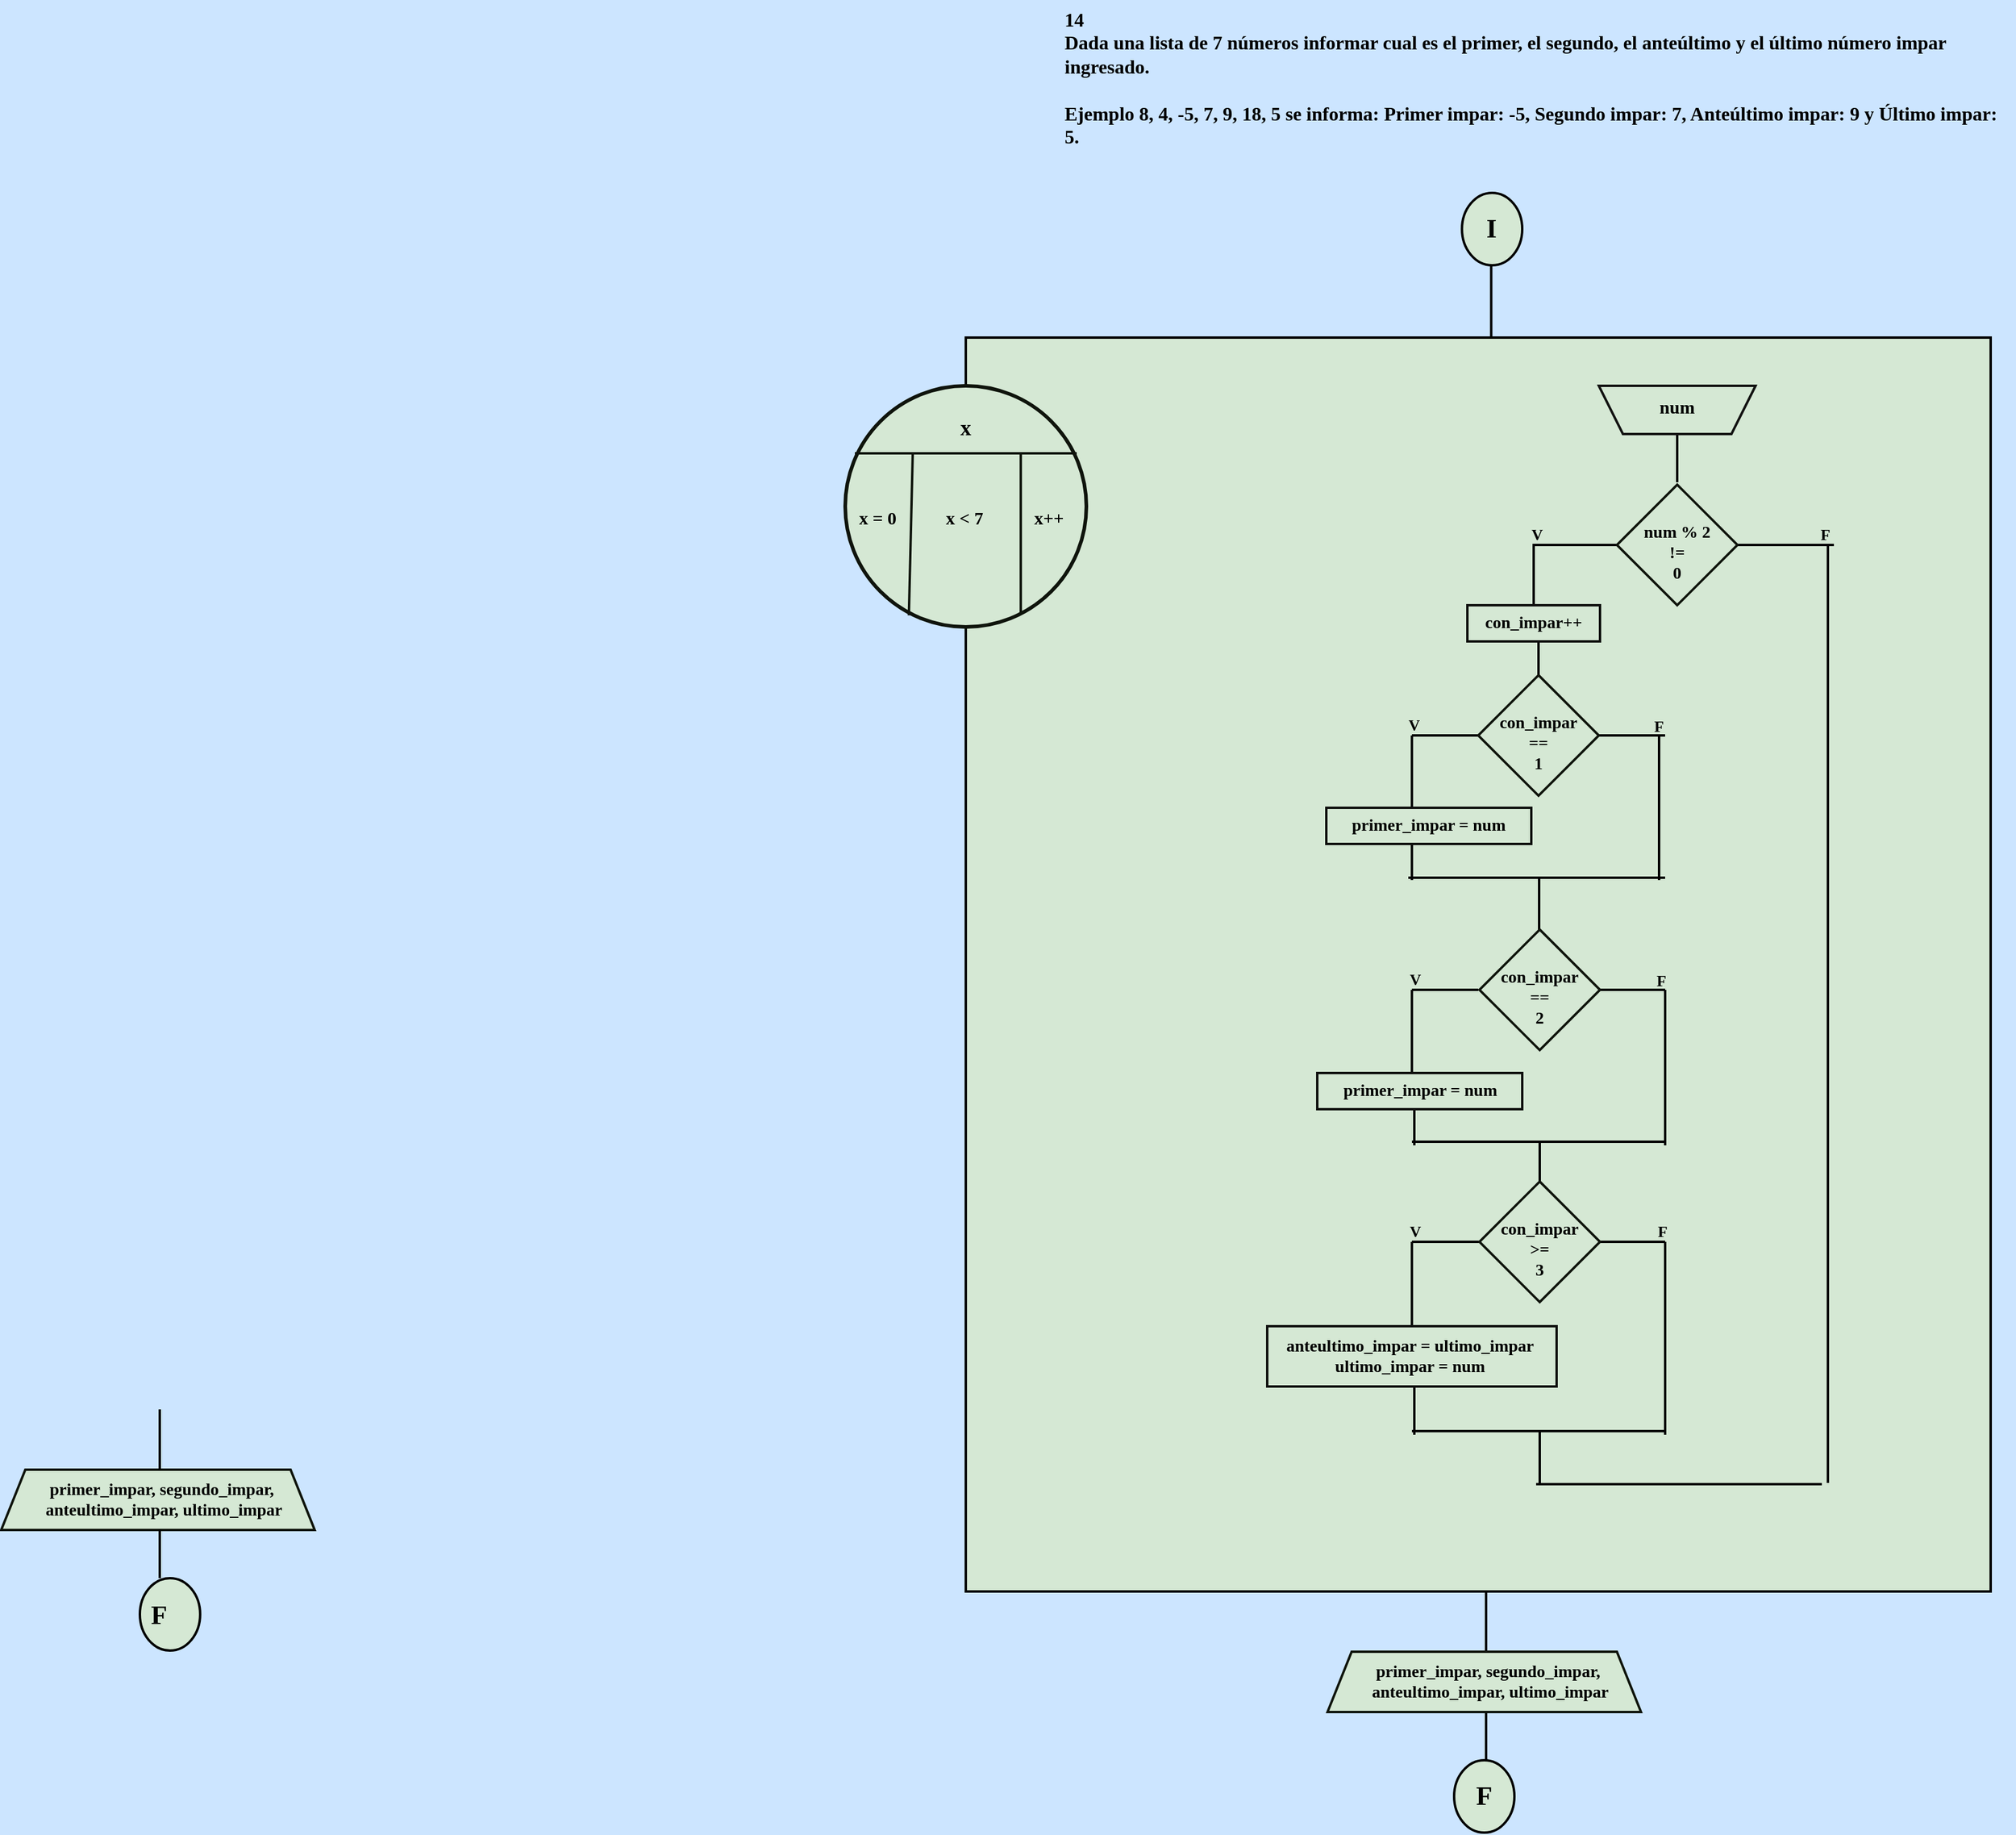 <mxfile version="24.1.0" type="device">
  <diagram name="Página-1" id="jx7eCfIzhXeJLP0XQDai">
    <mxGraphModel dx="2856" dy="1186" grid="1" gridSize="10" guides="1" tooltips="1" connect="1" arrows="1" fold="1" page="1" pageScale="1" pageWidth="827" pageHeight="1169" background="#CCE5FF" math="0" shadow="0">
      <root>
        <mxCell id="0" />
        <mxCell id="1" parent="0" />
        <mxCell id="AJ5_jYrUr9q8fk18aoDG-1" value="&lt;font style=&quot;font-size: 16px;&quot; color=&quot;#000000&quot; face=&quot;Comic Sans MS&quot;&gt;&lt;b&gt;14&lt;br&gt;Dada una lista de 7 números informar cual es el primer, el segundo, el anteúltimo y el último número impar ingresado.&lt;br&gt;&lt;br&gt;Ejemplo 8, 4, -5, 7, 9, 18, 5 se informa: Primer impar: -5, Segundo impar: 7, Anteúltimo impar: 9 y Último impar: 5.&lt;/b&gt;&lt;/font&gt;" style="text;whiteSpace=wrap;html=1;fontFamily=Architects Daughter;fontSource=https%3A%2F%2Ffonts.googleapis.com%2Fcss%3Ffamily%3DArchitects%2BDaughter;" parent="1" vertex="1">
          <mxGeometry x="110" y="10" width="790" height="130" as="geometry" />
        </mxCell>
        <mxCell id="AJ5_jYrUr9q8fk18aoDG-33" value="" style="strokeWidth=2;html=1;shape=mxgraph.flowchart.start_2;whiteSpace=wrap;rounded=0;labelBackgroundColor=none;strokeColor=#000000;align=center;verticalAlign=middle;fontFamily=Helvetica;fontSize=12;fontColor=default;fillColor=#d5e8d4;" parent="1" vertex="1">
          <mxGeometry x="-655" y="1319" width="50" height="60" as="geometry" />
        </mxCell>
        <mxCell id="4o3jKFfFOQzMSp_FgS3m-52" value="" style="line;strokeWidth=2;direction=south;html=1;hachureGap=4;fontFamily=Architects Daughter;fontSource=https://fonts.googleapis.com/css?family=Architects+Daughter;strokeColor=#000000;container=0;" vertex="1" parent="1">
          <mxGeometry x="456.5" y="1330" width="10" height="50" as="geometry" />
        </mxCell>
        <mxCell id="4o3jKFfFOQzMSp_FgS3m-53" value="" style="line;strokeWidth=2;direction=south;html=1;hachureGap=4;fontFamily=Architects Daughter;fontSource=https://fonts.googleapis.com/css?family=Architects+Daughter;strokeColor=#000000;container=0;" vertex="1" parent="1">
          <mxGeometry x="456.5" y="1430" width="10" height="40" as="geometry" />
        </mxCell>
        <mxCell id="AJ5_jYrUr9q8fk18aoDG-3" value="" style="whiteSpace=wrap;html=1;rounded=0;labelBackgroundColor=none;strokeColor=#000000;strokeWidth=2;align=center;verticalAlign=middle;fontFamily=Helvetica;fontSize=12;fontColor=default;fillColor=#d5e8d4;container=0;" parent="1" vertex="1">
          <mxGeometry x="30" y="290" width="850" height="1040" as="geometry" />
        </mxCell>
        <mxCell id="AJ5_jYrUr9q8fk18aoDG-35" value="" style="strokeWidth=2;html=1;shape=mxgraph.flowchart.start_2;whiteSpace=wrap;rounded=0;labelBackgroundColor=none;strokeColor=#000000;align=center;verticalAlign=middle;fontFamily=Helvetica;fontSize=12;fontColor=default;fillColor=#d5e8d4;container=0;" parent="1" vertex="1">
          <mxGeometry x="441.5" y="170" width="50" height="60" as="geometry" />
        </mxCell>
        <mxCell id="AJ5_jYrUr9q8fk18aoDG-78" value="" style="group;aspect=fixed;" parent="1" vertex="1" connectable="0">
          <mxGeometry x="-770" y="1229" width="260" height="50" as="geometry" />
        </mxCell>
        <mxCell id="AJ5_jYrUr9q8fk18aoDG-76" value="" style="shape=trapezoid;perimeter=trapezoidPerimeter;whiteSpace=wrap;html=1;fixedSize=1;rounded=0;labelBackgroundColor=none;strokeColor=#0F140C;strokeWidth=2;align=center;verticalAlign=middle;fontFamily=Helvetica;fontSize=12;fontColor=default;fillColor=#d5e8d4;" parent="AJ5_jYrUr9q8fk18aoDG-78" vertex="1">
          <mxGeometry width="260" height="50" as="geometry" />
        </mxCell>
        <mxCell id="AJ5_jYrUr9q8fk18aoDG-77" value="&lt;b&gt;&lt;font color=&quot;#000000&quot; style=&quot;font-size: 14px;&quot; face=&quot;Comic Sans MS&quot;&gt;primer_impar, segundo_impar,&amp;nbsp;&lt;/font&gt;&lt;/b&gt;&lt;div&gt;&lt;b&gt;&lt;font color=&quot;#000000&quot; style=&quot;font-size: 14px;&quot; face=&quot;Comic Sans MS&quot;&gt;anteultimo_impar, ultimo_impar&lt;/font&gt;&lt;/b&gt;&lt;/div&gt;" style="text;strokeColor=none;align=center;fillColor=none;html=1;verticalAlign=middle;whiteSpace=wrap;rounded=0;fontFamily=Architects Daughter;fontSource=https://fonts.googleapis.com/css?family=Architects+Daughter;" parent="AJ5_jYrUr9q8fk18aoDG-78" vertex="1">
          <mxGeometry x="20" y="5" width="230" height="40" as="geometry" />
        </mxCell>
        <mxCell id="AJ5_jYrUr9q8fk18aoDG-81" value="" style="line;strokeWidth=2;direction=south;html=1;hachureGap=4;fontFamily=Architects Daughter;fontSource=https://fonts.googleapis.com/css?family=Architects+Daughter;strokeColor=#000000;container=0;" parent="1" vertex="1">
          <mxGeometry x="500" y="542" width="10" height="28" as="geometry" />
        </mxCell>
        <mxCell id="AJ5_jYrUr9q8fk18aoDG-82" value="" style="line;strokeWidth=2;direction=south;html=1;hachureGap=4;fontFamily=Architects Daughter;fontSource=https://fonts.googleapis.com/css?family=Architects+Daughter;strokeColor=#000000;container=0;" parent="1" vertex="1">
          <mxGeometry x="615" y="370" width="10" height="40" as="geometry" />
        </mxCell>
        <mxCell id="AJ5_jYrUr9q8fk18aoDG-80" value="" style="line;strokeWidth=2;direction=south;html=1;hachureGap=4;fontFamily=Architects Daughter;fontSource=https://fonts.googleapis.com/css?family=Architects+Daughter;strokeColor=#000000;container=0;" parent="1" vertex="1">
          <mxGeometry x="450" y="230" width="31.5" height="60" as="geometry" />
        </mxCell>
        <mxCell id="AJ5_jYrUr9q8fk18aoDG-83" value="" style="line;strokeWidth=2;direction=south;html=1;hachureGap=4;fontFamily=Architects Daughter;fontSource=https://fonts.googleapis.com/css?family=Architects+Daughter;strokeColor=#000000;" parent="1" vertex="1">
          <mxGeometry x="-643.5" y="1179" width="10" height="50" as="geometry" />
        </mxCell>
        <mxCell id="AJ5_jYrUr9q8fk18aoDG-79" value="" style="line;strokeWidth=2;direction=south;html=1;hachureGap=4;fontFamily=Architects Daughter;fontSource=https://fonts.googleapis.com/css?family=Architects+Daughter;strokeColor=#000000;" parent="1" vertex="1">
          <mxGeometry x="-643.5" y="1279" width="10" height="40" as="geometry" />
        </mxCell>
        <mxCell id="AJ5_jYrUr9q8fk18aoDG-92" value="" style="line;strokeWidth=2;html=1;perimeter=backbonePerimeter;points=[];outlineConnect=0;hachureGap=4;fontFamily=Architects Daughter;fontSource=https://fonts.googleapis.com/css?family=Architects+Daughter;strokeColor=#000000;container=0;" parent="1" vertex="1">
          <mxGeometry x="500" y="457" width="70" height="10" as="geometry" />
        </mxCell>
        <mxCell id="AJ5_jYrUr9q8fk18aoDG-88" value="" style="line;strokeWidth=2;html=1;perimeter=backbonePerimeter;points=[];outlineConnect=0;hachureGap=4;fontFamily=Architects Daughter;fontSource=https://fonts.googleapis.com/css?family=Architects+Daughter;strokeColor=#000000;container=0;" parent="1" vertex="1">
          <mxGeometry x="670" y="457" width="80" height="10" as="geometry" />
        </mxCell>
        <mxCell id="AJ5_jYrUr9q8fk18aoDG-95" value="" style="line;strokeWidth=2;direction=south;html=1;hachureGap=4;fontFamily=Architects Daughter;fontSource=https://fonts.googleapis.com/css?family=Architects+Daughter;strokeColor=#000000;container=0;" parent="1" vertex="1">
          <mxGeometry x="496" y="462" width="10" height="50" as="geometry" />
        </mxCell>
        <mxCell id="AJ5_jYrUr9q8fk18aoDG-96" value="&lt;font color=&quot;#000000&quot; size=&quot;1&quot; face=&quot;Comic Sans MS&quot;&gt;&lt;b style=&quot;font-size: 22px;&quot;&gt;I&lt;/b&gt;&lt;/font&gt;" style="text;strokeColor=none;align=center;fillColor=none;html=1;verticalAlign=middle;whiteSpace=wrap;rounded=0;fontFamily=Architects Daughter;fontSource=https%3A%2F%2Ffonts.googleapis.com%2Fcss%3Ffamily%3DArchitects%2BDaughter;container=0;" parent="1" vertex="1">
          <mxGeometry x="446" y="180" width="40" height="40" as="geometry" />
        </mxCell>
        <mxCell id="AJ5_jYrUr9q8fk18aoDG-97" value="&lt;font color=&quot;#000000&quot; size=&quot;1&quot; face=&quot;Comic Sans MS&quot;&gt;&lt;b style=&quot;font-size: 22px;&quot;&gt;F&lt;/b&gt;&lt;/font&gt;" style="text;strokeColor=none;align=center;fillColor=none;html=1;verticalAlign=middle;whiteSpace=wrap;rounded=0;fontFamily=Architects Daughter;fontSource=https://fonts.googleapis.com/css?family=Architects+Daughter;" parent="1" vertex="1">
          <mxGeometry x="-659.5" y="1330" width="40" height="40" as="geometry" />
        </mxCell>
        <mxCell id="AJ5_jYrUr9q8fk18aoDG-94" value="" style="line;strokeWidth=2;direction=south;html=1;hachureGap=4;fontFamily=Architects Daughter;fontSource=https://fonts.googleapis.com/css?family=Architects+Daughter;strokeColor=#000000;container=0;" parent="1" vertex="1">
          <mxGeometry x="740" y="462" width="10" height="778" as="geometry" />
        </mxCell>
        <mxCell id="4o3jKFfFOQzMSp_FgS3m-94" value="" style="line;strokeWidth=2;html=1;perimeter=backbonePerimeter;points=[];outlineConnect=0;hachureGap=4;fontFamily=Architects Daughter;fontSource=https://fonts.googleapis.com/css?family=Architects+Daughter;strokeColor=#000000;container=0;" vertex="1" parent="1">
          <mxGeometry x="400" y="615" width="56" height="10" as="geometry" />
        </mxCell>
        <mxCell id="4o3jKFfFOQzMSp_FgS3m-83" value="" style="line;strokeWidth=2;direction=south;html=1;hachureGap=4;fontFamily=Architects Daughter;fontSource=https://fonts.googleapis.com/css?family=Architects+Daughter;strokeColor=#000000;container=0;" vertex="1" parent="1">
          <mxGeometry x="395" y="620" width="10" height="60" as="geometry" />
        </mxCell>
        <mxCell id="4o3jKFfFOQzMSp_FgS3m-93" value="" style="line;strokeWidth=2;html=1;perimeter=backbonePerimeter;points=[];outlineConnect=0;hachureGap=4;fontFamily=Architects Daughter;fontSource=https://fonts.googleapis.com/css?family=Architects+Daughter;strokeColor=#000000;container=0;" vertex="1" parent="1">
          <mxGeometry x="555" y="615" width="55" height="10" as="geometry" />
        </mxCell>
        <mxCell id="4o3jKFfFOQzMSp_FgS3m-82" value="" style="line;strokeWidth=2;direction=south;html=1;hachureGap=4;fontFamily=Architects Daughter;fontSource=https://fonts.googleapis.com/css?family=Architects+Daughter;strokeColor=#000000;container=0;" vertex="1" parent="1">
          <mxGeometry x="600" y="620" width="10" height="120" as="geometry" />
        </mxCell>
        <mxCell id="4o3jKFfFOQzMSp_FgS3m-81" value="" style="line;strokeWidth=2;direction=south;html=1;hachureGap=4;fontFamily=Architects Daughter;fontSource=https://fonts.googleapis.com/css?family=Architects+Daughter;strokeColor=#000000;container=0;" vertex="1" parent="1">
          <mxGeometry x="395" y="710" width="10" height="30" as="geometry" />
        </mxCell>
        <mxCell id="4o3jKFfFOQzMSp_FgS3m-92" value="" style="line;strokeWidth=2;html=1;perimeter=backbonePerimeter;points=[];outlineConnect=0;hachureGap=4;fontFamily=Architects Daughter;fontSource=https://fonts.googleapis.com/css?family=Architects+Daughter;strokeColor=#000000;container=0;" vertex="1" parent="1">
          <mxGeometry x="397" y="733" width="213" height="10" as="geometry" />
        </mxCell>
        <mxCell id="4o3jKFfFOQzMSp_FgS3m-88" value="" style="line;strokeWidth=2;direction=south;html=1;hachureGap=4;fontFamily=Architects Daughter;fontSource=https://fonts.googleapis.com/css?family=Architects+Daughter;strokeColor=#000000;container=0;" vertex="1" parent="1">
          <mxGeometry x="500.5" y="737" width="10" height="50" as="geometry" />
        </mxCell>
        <mxCell id="4o3jKFfFOQzMSp_FgS3m-99" value="" style="line;strokeWidth=2;html=1;perimeter=backbonePerimeter;points=[];outlineConnect=0;hachureGap=4;fontFamily=Architects Daughter;fontSource=https://fonts.googleapis.com/css?family=Architects+Daughter;strokeColor=#000000;container=0;" vertex="1" parent="1">
          <mxGeometry x="400" y="826" width="55" height="10" as="geometry" />
        </mxCell>
        <mxCell id="4o3jKFfFOQzMSp_FgS3m-95" value="" style="line;strokeWidth=2;html=1;perimeter=backbonePerimeter;points=[];outlineConnect=0;hachureGap=4;fontFamily=Architects Daughter;fontSource=https://fonts.googleapis.com/css?family=Architects+Daughter;strokeColor=#000000;container=0;" vertex="1" parent="1">
          <mxGeometry x="555" y="826" width="55" height="10" as="geometry" />
        </mxCell>
        <mxCell id="4o3jKFfFOQzMSp_FgS3m-84" value="" style="line;strokeWidth=2;direction=south;html=1;hachureGap=4;fontFamily=Architects Daughter;fontSource=https://fonts.googleapis.com/css?family=Architects+Daughter;strokeColor=#000000;container=0;" vertex="1" parent="1">
          <mxGeometry x="395" y="831" width="10" height="69" as="geometry" />
        </mxCell>
        <mxCell id="4o3jKFfFOQzMSp_FgS3m-87" value="" style="line;strokeWidth=2;direction=south;html=1;hachureGap=4;fontFamily=Architects Daughter;fontSource=https://fonts.googleapis.com/css?family=Architects+Daughter;strokeColor=#000000;container=0;" vertex="1" parent="1">
          <mxGeometry x="605" y="831" width="10" height="129" as="geometry" />
        </mxCell>
        <mxCell id="4o3jKFfFOQzMSp_FgS3m-85" value="" style="line;strokeWidth=2;direction=south;html=1;hachureGap=4;fontFamily=Architects Daughter;fontSource=https://fonts.googleapis.com/css?family=Architects+Daughter;strokeColor=#000000;container=0;" vertex="1" parent="1">
          <mxGeometry x="397" y="930" width="10" height="30" as="geometry" />
        </mxCell>
        <mxCell id="4o3jKFfFOQzMSp_FgS3m-96" value="" style="line;strokeWidth=2;html=1;perimeter=backbonePerimeter;points=[];outlineConnect=0;hachureGap=4;fontFamily=Architects Daughter;fontSource=https://fonts.googleapis.com/css?family=Architects+Daughter;strokeColor=#000000;container=0;" vertex="1" parent="1">
          <mxGeometry x="400" y="952" width="210" height="10" as="geometry" />
        </mxCell>
        <mxCell id="4o3jKFfFOQzMSp_FgS3m-86" value="" style="line;strokeWidth=2;direction=south;html=1;hachureGap=4;fontFamily=Architects Daughter;fontSource=https://fonts.googleapis.com/css?family=Architects+Daughter;strokeColor=#000000;container=0;" vertex="1" parent="1">
          <mxGeometry x="501" y="957" width="10" height="33" as="geometry" />
        </mxCell>
        <mxCell id="4o3jKFfFOQzMSp_FgS3m-98" value="" style="line;strokeWidth=2;html=1;perimeter=backbonePerimeter;points=[];outlineConnect=0;hachureGap=4;fontFamily=Architects Daughter;fontSource=https://fonts.googleapis.com/css?family=Architects+Daughter;strokeColor=#000000;container=0;" vertex="1" parent="1">
          <mxGeometry x="400" y="1035" width="60" height="10" as="geometry" />
        </mxCell>
        <mxCell id="4o3jKFfFOQzMSp_FgS3m-97" value="" style="line;strokeWidth=2;html=1;perimeter=backbonePerimeter;points=[];outlineConnect=0;hachureGap=4;fontFamily=Architects Daughter;fontSource=https://fonts.googleapis.com/css?family=Architects+Daughter;strokeColor=#000000;container=0;" vertex="1" parent="1">
          <mxGeometry x="556" y="1035" width="54" height="10" as="geometry" />
        </mxCell>
        <mxCell id="4o3jKFfFOQzMSp_FgS3m-89" value="" style="line;strokeWidth=2;direction=south;html=1;hachureGap=4;fontFamily=Architects Daughter;fontSource=https://fonts.googleapis.com/css?family=Architects+Daughter;strokeColor=#000000;container=0;" vertex="1" parent="1">
          <mxGeometry x="395" y="1040" width="10" height="70" as="geometry" />
        </mxCell>
        <mxCell id="4o3jKFfFOQzMSp_FgS3m-90" value="" style="line;strokeWidth=2;direction=south;html=1;hachureGap=4;fontFamily=Architects Daughter;fontSource=https://fonts.googleapis.com/css?family=Architects+Daughter;strokeColor=#000000;container=0;" vertex="1" parent="1">
          <mxGeometry x="605" y="1040" width="10" height="160" as="geometry" />
        </mxCell>
        <mxCell id="4o3jKFfFOQzMSp_FgS3m-91" value="" style="line;strokeWidth=2;direction=south;html=1;hachureGap=4;fontFamily=Architects Daughter;fontSource=https://fonts.googleapis.com/css?family=Architects+Daughter;strokeColor=#000000;container=0;" vertex="1" parent="1">
          <mxGeometry x="397" y="1160" width="10" height="40" as="geometry" />
        </mxCell>
        <mxCell id="4o3jKFfFOQzMSp_FgS3m-101" value="" style="line;strokeWidth=2;html=1;perimeter=backbonePerimeter;points=[];outlineConnect=0;hachureGap=4;fontFamily=Architects Daughter;fontSource=https://fonts.googleapis.com/css?family=Architects+Daughter;strokeColor=#000000;container=0;" vertex="1" parent="1">
          <mxGeometry x="400" y="1192" width="210" height="10" as="geometry" />
        </mxCell>
        <mxCell id="4o3jKFfFOQzMSp_FgS3m-104" value="" style="line;strokeWidth=2;direction=south;html=1;hachureGap=4;fontFamily=Architects Daughter;fontSource=https://fonts.googleapis.com/css?family=Architects+Daughter;strokeColor=#000000;container=0;" vertex="1" parent="1">
          <mxGeometry x="501" y="1197" width="10" height="43" as="geometry" />
        </mxCell>
        <mxCell id="4o3jKFfFOQzMSp_FgS3m-100" value="" style="line;strokeWidth=2;html=1;perimeter=backbonePerimeter;points=[];outlineConnect=0;hachureGap=4;fontFamily=Architects Daughter;fontSource=https://fonts.googleapis.com/css?family=Architects+Daughter;strokeColor=#000000;container=0;" vertex="1" parent="1">
          <mxGeometry x="503" y="1236" width="237" height="10" as="geometry" />
        </mxCell>
        <mxCell id="4o3jKFfFOQzMSp_FgS3m-127" value="&lt;b&gt;&lt;font style=&quot;font-size: 13px;&quot; color=&quot;#000000&quot; face=&quot;Comic Sans MS&quot;&gt;V&lt;/font&gt;&lt;/b&gt;" style="text;strokeColor=none;align=center;fillColor=none;html=1;verticalAlign=middle;whiteSpace=wrap;rounded=0;fontFamily=Architects Daughter;fontSource=https://fonts.googleapis.com/css?family=Architects+Daughter;container=0;" vertex="1" parent="1">
          <mxGeometry x="474" y="439" width="60" height="30" as="geometry" />
        </mxCell>
        <mxCell id="4o3jKFfFOQzMSp_FgS3m-119" value="&lt;b&gt;&lt;font style=&quot;font-size: 13px;&quot; color=&quot;#000000&quot; face=&quot;Comic Sans MS&quot;&gt;F&lt;/font&gt;&lt;/b&gt;" style="text;strokeColor=none;align=center;fillColor=none;html=1;verticalAlign=middle;whiteSpace=wrap;rounded=0;fontFamily=Architects Daughter;fontSource=https://fonts.googleapis.com/css?family=Architects+Daughter;container=0;" vertex="1" parent="1">
          <mxGeometry x="713" y="439" width="60" height="30" as="geometry" />
        </mxCell>
        <mxCell id="4o3jKFfFOQzMSp_FgS3m-120" value="&lt;b&gt;&lt;font style=&quot;font-size: 13px;&quot; color=&quot;#000000&quot; face=&quot;Comic Sans MS&quot;&gt;V&lt;/font&gt;&lt;/b&gt;" style="text;strokeColor=none;align=center;fillColor=none;html=1;verticalAlign=middle;whiteSpace=wrap;rounded=0;fontFamily=Architects Daughter;fontSource=https://fonts.googleapis.com/css?family=Architects+Daughter;container=0;" vertex="1" parent="1">
          <mxGeometry x="372" y="597" width="60" height="30" as="geometry" />
        </mxCell>
        <mxCell id="4o3jKFfFOQzMSp_FgS3m-118" value="&lt;b&gt;&lt;font style=&quot;font-size: 13px;&quot; color=&quot;#000000&quot; face=&quot;Comic Sans MS&quot;&gt;F&lt;/font&gt;&lt;/b&gt;" style="text;strokeColor=none;align=center;fillColor=none;html=1;verticalAlign=middle;whiteSpace=wrap;rounded=0;fontFamily=Architects Daughter;fontSource=https://fonts.googleapis.com/css?family=Architects+Daughter;container=0;" vertex="1" parent="1">
          <mxGeometry x="575" y="598" width="60" height="30" as="geometry" />
        </mxCell>
        <mxCell id="4o3jKFfFOQzMSp_FgS3m-121" value="&lt;b&gt;&lt;font style=&quot;font-size: 13px;&quot; color=&quot;#000000&quot; face=&quot;Comic Sans MS&quot;&gt;V&lt;/font&gt;&lt;/b&gt;" style="text;strokeColor=none;align=center;fillColor=none;html=1;verticalAlign=middle;whiteSpace=wrap;rounded=0;fontFamily=Architects Daughter;fontSource=https://fonts.googleapis.com/css?family=Architects+Daughter;container=0;" vertex="1" parent="1">
          <mxGeometry x="373" y="808" width="60" height="30" as="geometry" />
        </mxCell>
        <mxCell id="4o3jKFfFOQzMSp_FgS3m-113" value="&lt;b&gt;&lt;font style=&quot;font-size: 13px;&quot; color=&quot;#000000&quot; face=&quot;Comic Sans MS&quot;&gt;F&lt;/font&gt;&lt;/b&gt;" style="text;strokeColor=none;align=center;fillColor=none;html=1;verticalAlign=middle;whiteSpace=wrap;rounded=0;fontFamily=Architects Daughter;fontSource=https%3A%2F%2Ffonts.googleapis.com%2Fcss%3Ffamily%3DArchitects%2BDaughter;container=0;" vertex="1" parent="1">
          <mxGeometry x="577" y="809" width="60" height="30" as="geometry" />
        </mxCell>
        <mxCell id="4o3jKFfFOQzMSp_FgS3m-128" value="&lt;b&gt;&lt;font style=&quot;font-size: 13px;&quot; color=&quot;#000000&quot; face=&quot;Comic Sans MS&quot;&gt;V&lt;/font&gt;&lt;/b&gt;" style="text;strokeColor=none;align=center;fillColor=none;html=1;verticalAlign=middle;whiteSpace=wrap;rounded=0;fontFamily=Architects Daughter;fontSource=https://fonts.googleapis.com/css?family=Architects+Daughter;container=0;" vertex="1" parent="1">
          <mxGeometry x="373" y="1017" width="60" height="30" as="geometry" />
        </mxCell>
        <mxCell id="4o3jKFfFOQzMSp_FgS3m-114" value="&lt;b&gt;&lt;font style=&quot;font-size: 13px;&quot; color=&quot;#000000&quot; face=&quot;Comic Sans MS&quot;&gt;F&lt;/font&gt;&lt;/b&gt;" style="text;strokeColor=none;align=center;fillColor=none;html=1;verticalAlign=middle;whiteSpace=wrap;rounded=0;fontFamily=Architects Daughter;fontSource=https://fonts.googleapis.com/css?family=Architects+Daughter;container=0;" vertex="1" parent="1">
          <mxGeometry x="578" y="1017" width="60" height="30" as="geometry" />
        </mxCell>
        <mxCell id="AJ5_jYrUr9q8fk18aoDG-10" value="" style="shape=trapezoid;perimeter=trapezoidPerimeter;whiteSpace=wrap;html=1;fixedSize=1;rounded=0;labelBackgroundColor=none;strokeColor=#121211;strokeWidth=2;align=center;verticalAlign=middle;fontFamily=Helvetica;fontSize=12;fontColor=default;fillColor=#d5e8d4;direction=west;container=0;" parent="1" vertex="1">
          <mxGeometry x="555" y="330" width="130" height="40" as="geometry">
            <mxRectangle x="-1020" y="-650" width="50" height="40" as="alternateBounds" />
          </mxGeometry>
        </mxCell>
        <mxCell id="AJ5_jYrUr9q8fk18aoDG-11" value="&lt;font color=&quot;#000000&quot; size=&quot;1&quot; face=&quot;Comic Sans MS&quot;&gt;&lt;b style=&quot;font-size: 15px;&quot;&gt;num&lt;/b&gt;&lt;/font&gt;" style="text;strokeColor=none;align=center;fillColor=none;html=1;verticalAlign=middle;whiteSpace=wrap;rounded=0;fontFamily=Architects Daughter;fontSource=https%3A%2F%2Ffonts.googleapis.com%2Fcss%3Ffamily%3DArchitects%2BDaughter;container=0;" parent="1" vertex="1">
          <mxGeometry x="590" y="333" width="60" height="30" as="geometry" />
        </mxCell>
        <mxCell id="AJ5_jYrUr9q8fk18aoDG-5" value="" style="ellipse;whiteSpace=wrap;html=1;aspect=fixed;rounded=0;labelBackgroundColor=none;strokeColor=#0F140C;strokeWidth=3;align=center;verticalAlign=middle;fontFamily=Helvetica;fontSize=12;fontColor=default;fillColor=#d5e8d4;container=0;" parent="1" vertex="1">
          <mxGeometry x="-70" y="330" width="200" height="200" as="geometry" />
        </mxCell>
        <mxCell id="AJ5_jYrUr9q8fk18aoDG-6" value="" style="endArrow=none;html=1;rounded=0;strokeColor=#0F140C;fontFamily=Helvetica;fontSize=12;fontColor=default;fillColor=#B2C9AB;strokeWidth=2;" parent="1" edge="1">
          <mxGeometry width="50" height="50" relative="1" as="geometry">
            <mxPoint x="122.0" y="386" as="sourcePoint" />
            <mxPoint x="-62" y="386" as="targetPoint" />
          </mxGeometry>
        </mxCell>
        <mxCell id="AJ5_jYrUr9q8fk18aoDG-7" value="" style="endArrow=none;html=1;rounded=0;strokeColor=#0F140C;fontFamily=Helvetica;fontSize=12;fontColor=default;fillColor=#B2C9AB;exitX=0.264;exitY=0.952;exitDx=0;exitDy=0;exitPerimeter=0;strokeWidth=2;" parent="1" source="AJ5_jYrUr9q8fk18aoDG-5" edge="1">
          <mxGeometry width="50" height="50" relative="1" as="geometry">
            <mxPoint x="-22" y="450" as="sourcePoint" />
            <mxPoint x="-14.0" y="386" as="targetPoint" />
          </mxGeometry>
        </mxCell>
        <mxCell id="AJ5_jYrUr9q8fk18aoDG-8" value="" style="endArrow=none;html=1;rounded=0;strokeColor=#0F140C;fontFamily=Helvetica;fontSize=12;fontColor=default;fillColor=#B2C9AB;exitX=0.728;exitY=0.948;exitDx=0;exitDy=0;exitPerimeter=0;strokeWidth=2;" parent="1" source="AJ5_jYrUr9q8fk18aoDG-5" edge="1">
          <mxGeometry width="50" height="50" relative="1" as="geometry">
            <mxPoint x="50" y="466" as="sourcePoint" />
            <mxPoint x="75.6" y="386" as="targetPoint" />
          </mxGeometry>
        </mxCell>
        <mxCell id="AJ5_jYrUr9q8fk18aoDG-13" value="&lt;b&gt;&lt;font style=&quot;font-size: 15px;&quot; color=&quot;#000000&quot; face=&quot;Comic Sans MS&quot;&gt;x = 0&lt;/font&gt;&lt;/b&gt;" style="text;strokeColor=none;align=center;fillColor=none;html=1;verticalAlign=middle;whiteSpace=wrap;rounded=0;fontFamily=Architects Daughter;fontSource=https%3A%2F%2Ffonts.googleapis.com%2Fcss%3Ffamily%3DArchitects%2BDaughter;container=0;" parent="1" vertex="1">
          <mxGeometry x="-68" y="430" width="50" height="20" as="geometry" />
        </mxCell>
        <mxCell id="AJ5_jYrUr9q8fk18aoDG-14" value="&lt;b&gt;&lt;font style=&quot;font-size: 15px;&quot; color=&quot;#000000&quot; face=&quot;Comic Sans MS&quot;&gt;x &amp;lt; 7&lt;/font&gt;&lt;/b&gt;" style="text;strokeColor=none;align=center;fillColor=none;html=1;verticalAlign=middle;whiteSpace=wrap;rounded=0;fontFamily=Architects Daughter;fontSource=https://fonts.googleapis.com/css?family=Architects+Daughter;container=0;" parent="1" vertex="1">
          <mxGeometry x="4" y="430" width="50" height="20" as="geometry" />
        </mxCell>
        <mxCell id="AJ5_jYrUr9q8fk18aoDG-16" style="edgeStyle=orthogonalEdgeStyle;rounded=0;sketch=1;hachureGap=4;jiggle=2;curveFitting=1;orthogonalLoop=1;jettySize=auto;html=1;exitX=0.5;exitY=1;exitDx=0;exitDy=0;fontFamily=Architects Daughter;fontSource=https%3A%2F%2Ffonts.googleapis.com%2Fcss%3Ffamily%3DArchitects%2BDaughter;" parent="1" source="AJ5_jYrUr9q8fk18aoDG-14" target="AJ5_jYrUr9q8fk18aoDG-14" edge="1">
          <mxGeometry relative="1" as="geometry" />
        </mxCell>
        <mxCell id="AJ5_jYrUr9q8fk18aoDG-15" value="&lt;b&gt;&lt;font style=&quot;font-size: 15px;&quot; color=&quot;#000000&quot; face=&quot;Comic Sans MS&quot;&gt;x++&lt;/font&gt;&lt;/b&gt;" style="text;strokeColor=none;align=center;fillColor=none;html=1;verticalAlign=middle;whiteSpace=wrap;rounded=0;fontFamily=Architects Daughter;fontSource=https://fonts.googleapis.com/css?family=Architects+Daughter;container=0;" parent="1" vertex="1">
          <mxGeometry x="74" y="430" width="50" height="20" as="geometry" />
        </mxCell>
        <mxCell id="AJ5_jYrUr9q8fk18aoDG-17" value="&lt;b&gt;&lt;font style=&quot;font-size: 18px;&quot; color=&quot;#000000&quot; face=&quot;Comic Sans MS&quot;&gt;x&lt;/font&gt;&lt;/b&gt;" style="text;strokeColor=none;align=center;fillColor=none;html=1;verticalAlign=middle;whiteSpace=wrap;rounded=0;fontFamily=Architects Daughter;fontSource=https://fonts.googleapis.com/css?family=Architects+Daughter;container=0;" parent="1" vertex="1">
          <mxGeometry x="10" y="350" width="40" height="30" as="geometry" />
        </mxCell>
        <mxCell id="AJ5_jYrUr9q8fk18aoDG-19" value="" style="rhombus;whiteSpace=wrap;html=1;rounded=0;labelBackgroundColor=none;strokeColor=#0F140C;strokeWidth=2;align=center;verticalAlign=middle;fontFamily=Helvetica;fontSize=12;fontColor=default;fillColor=#d5e8d4;container=0;" parent="1" vertex="1">
          <mxGeometry x="570" y="412" width="100" height="100" as="geometry" />
        </mxCell>
        <mxCell id="AJ5_jYrUr9q8fk18aoDG-20" value="&lt;b&gt;&lt;font color=&quot;#000000&quot; style=&quot;font-size: 14px;&quot; face=&quot;Comic Sans MS&quot;&gt;num % 2&lt;/font&gt;&lt;/b&gt;&lt;div&gt;&lt;b&gt;&lt;font color=&quot;#000000&quot; style=&quot;font-size: 14px;&quot; face=&quot;Comic Sans MS&quot;&gt;!=&lt;/font&gt;&lt;/b&gt;&lt;/div&gt;&lt;div&gt;&lt;b&gt;&lt;font color=&quot;#000000&quot; style=&quot;font-size: 14px;&quot; face=&quot;Comic Sans MS&quot;&gt;0&lt;/font&gt;&lt;/b&gt;&lt;/div&gt;" style="text;strokeColor=none;align=center;fillColor=none;html=1;verticalAlign=middle;whiteSpace=wrap;rounded=0;fontFamily=Architects Daughter;fontSource=https%3A%2F%2Ffonts.googleapis.com%2Fcss%3Ffamily%3DArchitects%2BDaughter;container=0;" parent="1" vertex="1">
          <mxGeometry x="580" y="444" width="80" height="50" as="geometry" />
        </mxCell>
        <mxCell id="AJ5_jYrUr9q8fk18aoDG-27" value="" style="rounded=0;whiteSpace=wrap;html=1;labelBackgroundColor=none;strokeColor=#0f100e;strokeWidth=2;align=center;verticalAlign=middle;fontFamily=Helvetica;fontSize=12;fontColor=default;fillColor=#d5e8d4;container=0;" parent="1" vertex="1">
          <mxGeometry x="446" y="512" width="110" height="30" as="geometry" />
        </mxCell>
        <mxCell id="AJ5_jYrUr9q8fk18aoDG-28" value="&lt;b&gt;&lt;font color=&quot;#000000&quot; style=&quot;font-size: 14px;&quot; face=&quot;Comic Sans MS&quot;&gt;con_impar++&lt;/font&gt;&lt;/b&gt;" style="text;strokeColor=none;align=center;fillColor=none;html=1;verticalAlign=middle;whiteSpace=wrap;rounded=0;fontFamily=Architects Daughter;fontSource=https://fonts.googleapis.com/css?family=Architects+Daughter;container=0;" parent="1" vertex="1">
          <mxGeometry x="451" y="517" width="100" height="20" as="geometry" />
        </mxCell>
        <mxCell id="AJ5_jYrUr9q8fk18aoDG-75" style="edgeStyle=orthogonalEdgeStyle;rounded=0;sketch=1;hachureGap=4;jiggle=2;curveFitting=1;orthogonalLoop=1;jettySize=auto;html=1;exitX=0.5;exitY=1;exitDx=0;exitDy=0;fontFamily=Architects Daughter;fontSource=https%3A%2F%2Ffonts.googleapis.com%2Fcss%3Ffamily%3DArchitects%2BDaughter;" parent="1" source="AJ5_jYrUr9q8fk18aoDG-28" target="AJ5_jYrUr9q8fk18aoDG-28" edge="1">
          <mxGeometry relative="1" as="geometry" />
        </mxCell>
        <mxCell id="4o3jKFfFOQzMSp_FgS3m-2" value="" style="rhombus;whiteSpace=wrap;html=1;rounded=0;labelBackgroundColor=none;strokeColor=#0F140C;strokeWidth=2;align=center;verticalAlign=middle;fontFamily=Helvetica;fontSize=12;fontColor=default;fillColor=#d5e8d4;container=0;" vertex="1" parent="1">
          <mxGeometry x="455" y="570" width="100" height="100" as="geometry" />
        </mxCell>
        <mxCell id="4o3jKFfFOQzMSp_FgS3m-3" value="&lt;font face=&quot;Comic Sans MS&quot; color=&quot;#000000&quot;&gt;&lt;span style=&quot;font-size: 14px;&quot;&gt;&lt;b&gt;con_impar&lt;/b&gt;&lt;/span&gt;&lt;/font&gt;&lt;div&gt;&lt;font face=&quot;Comic Sans MS&quot; color=&quot;#000000&quot;&gt;&lt;span style=&quot;font-size: 14px;&quot;&gt;&lt;b&gt;==&lt;/b&gt;&lt;/span&gt;&lt;/font&gt;&lt;/div&gt;&lt;div&gt;&lt;font face=&quot;Comic Sans MS&quot; color=&quot;#000000&quot;&gt;&lt;span style=&quot;font-size: 14px;&quot;&gt;&lt;b&gt;1&lt;/b&gt;&lt;/span&gt;&lt;/font&gt;&lt;/div&gt;" style="text;strokeColor=none;align=center;fillColor=none;html=1;verticalAlign=middle;whiteSpace=wrap;rounded=0;fontFamily=Architects Daughter;fontSource=https%3A%2F%2Ffonts.googleapis.com%2Fcss%3Ffamily%3DArchitects%2BDaughter;container=0;" vertex="1" parent="1">
          <mxGeometry x="465" y="602" width="80" height="50" as="geometry" />
        </mxCell>
        <mxCell id="4o3jKFfFOQzMSp_FgS3m-5" value="" style="rounded=0;whiteSpace=wrap;html=1;labelBackgroundColor=none;strokeColor=#0f100e;strokeWidth=2;align=center;verticalAlign=middle;fontFamily=Helvetica;fontSize=12;fontColor=default;fillColor=#d5e8d4;container=0;" vertex="1" parent="1">
          <mxGeometry x="329" y="680" width="170" height="30" as="geometry" />
        </mxCell>
        <mxCell id="4o3jKFfFOQzMSp_FgS3m-6" value="&lt;b&gt;&lt;font color=&quot;#000000&quot; style=&quot;font-size: 14px;&quot; face=&quot;Comic Sans MS&quot;&gt;primer_impar = num&lt;/font&gt;&lt;/b&gt;" style="text;strokeColor=none;align=center;fillColor=none;html=1;verticalAlign=middle;whiteSpace=wrap;rounded=0;fontFamily=Architects Daughter;fontSource=https://fonts.googleapis.com/css?family=Architects+Daughter;container=0;" vertex="1" parent="1">
          <mxGeometry x="339" y="685" width="150" height="20" as="geometry" />
        </mxCell>
        <mxCell id="4o3jKFfFOQzMSp_FgS3m-9" value="" style="rhombus;whiteSpace=wrap;html=1;rounded=0;labelBackgroundColor=none;strokeColor=#0F140C;strokeWidth=2;align=center;verticalAlign=middle;fontFamily=Helvetica;fontSize=12;fontColor=default;fillColor=#d5e8d4;container=0;" vertex="1" parent="1">
          <mxGeometry x="456" y="781" width="100" height="100" as="geometry" />
        </mxCell>
        <mxCell id="4o3jKFfFOQzMSp_FgS3m-10" value="&lt;font face=&quot;Comic Sans MS&quot; color=&quot;#000000&quot;&gt;&lt;span style=&quot;font-size: 14px;&quot;&gt;&lt;b&gt;con_impar&lt;/b&gt;&lt;/span&gt;&lt;/font&gt;&lt;div&gt;&lt;font face=&quot;Comic Sans MS&quot; color=&quot;#000000&quot;&gt;&lt;span style=&quot;font-size: 14px;&quot;&gt;&lt;b&gt;==&lt;/b&gt;&lt;/span&gt;&lt;/font&gt;&lt;/div&gt;&lt;div&gt;&lt;font face=&quot;Comic Sans MS&quot; color=&quot;#000000&quot;&gt;&lt;span style=&quot;font-size: 14px;&quot;&gt;&lt;b&gt;2&lt;/b&gt;&lt;/span&gt;&lt;/font&gt;&lt;/div&gt;" style="text;strokeColor=none;align=center;fillColor=none;html=1;verticalAlign=middle;whiteSpace=wrap;rounded=0;fontFamily=Architects Daughter;fontSource=https://fonts.googleapis.com/css?family=Architects+Daughter;container=0;" vertex="1" parent="1">
          <mxGeometry x="466" y="813" width="80" height="50" as="geometry" />
        </mxCell>
        <mxCell id="4o3jKFfFOQzMSp_FgS3m-14" value="" style="rounded=0;whiteSpace=wrap;html=1;labelBackgroundColor=none;strokeColor=#0f100e;strokeWidth=2;align=center;verticalAlign=middle;fontFamily=Helvetica;fontSize=12;fontColor=default;fillColor=#d5e8d4;container=0;aspect=fixed;" vertex="1" parent="1">
          <mxGeometry x="321.5" y="900" width="170" height="30" as="geometry" />
        </mxCell>
        <mxCell id="4o3jKFfFOQzMSp_FgS3m-15" value="&lt;b&gt;&lt;font color=&quot;#000000&quot; style=&quot;font-size: 14px;&quot; face=&quot;Comic Sans MS&quot;&gt;primer_impar = num&lt;/font&gt;&lt;/b&gt;" style="text;strokeColor=none;align=center;fillColor=none;html=1;verticalAlign=middle;whiteSpace=wrap;rounded=0;fontFamily=Architects Daughter;fontSource=https://fonts.googleapis.com/css?family=Architects+Daughter;container=0;aspect=fixed;" vertex="1" parent="1">
          <mxGeometry x="331.5" y="905" width="150" height="20" as="geometry" />
        </mxCell>
        <mxCell id="4o3jKFfFOQzMSp_FgS3m-21" value="" style="rhombus;whiteSpace=wrap;html=1;rounded=0;labelBackgroundColor=none;strokeColor=#0F140C;strokeWidth=2;align=center;verticalAlign=middle;fontFamily=Helvetica;fontSize=12;fontColor=default;fillColor=#d5e8d4;container=0;" vertex="1" parent="1">
          <mxGeometry x="456" y="990" width="100" height="100" as="geometry" />
        </mxCell>
        <mxCell id="4o3jKFfFOQzMSp_FgS3m-22" value="&lt;font face=&quot;Comic Sans MS&quot; color=&quot;#000000&quot;&gt;&lt;span style=&quot;font-size: 14px;&quot;&gt;&lt;b&gt;con_impar&lt;/b&gt;&lt;/span&gt;&lt;/font&gt;&lt;div&gt;&lt;font face=&quot;Comic Sans MS&quot; color=&quot;#000000&quot;&gt;&lt;span style=&quot;font-size: 14px;&quot;&gt;&lt;b&gt;&amp;gt;=&lt;/b&gt;&lt;/span&gt;&lt;/font&gt;&lt;/div&gt;&lt;div&gt;&lt;font face=&quot;Comic Sans MS&quot; color=&quot;#000000&quot;&gt;&lt;span style=&quot;font-size: 14px;&quot;&gt;&lt;b&gt;3&lt;/b&gt;&lt;/span&gt;&lt;/font&gt;&lt;/div&gt;" style="text;strokeColor=none;align=center;fillColor=none;html=1;verticalAlign=middle;whiteSpace=wrap;rounded=0;fontFamily=Architects Daughter;fontSource=https://fonts.googleapis.com/css?family=Architects+Daughter;container=0;" vertex="1" parent="1">
          <mxGeometry x="466" y="1022" width="80" height="50" as="geometry" />
        </mxCell>
        <mxCell id="4o3jKFfFOQzMSp_FgS3m-74" value="" style="rounded=0;whiteSpace=wrap;html=1;labelBackgroundColor=none;strokeColor=#0f100e;strokeWidth=2;align=center;verticalAlign=middle;fontFamily=Helvetica;fontSize=12;fontColor=default;fillColor=#d5e8d4;container=0;" vertex="1" parent="1">
          <mxGeometry x="280" y="1110" width="240" height="50" as="geometry" />
        </mxCell>
        <mxCell id="4o3jKFfFOQzMSp_FgS3m-79" value="&lt;b&gt;&lt;font color=&quot;#000000&quot; style=&quot;font-size: 14px;&quot; face=&quot;Comic Sans MS&quot;&gt;anteultimo_impar = ultimo_impar&lt;/font&gt;&lt;/b&gt;&lt;div&gt;&lt;b&gt;&lt;font color=&quot;#000000&quot; style=&quot;font-size: 14px;&quot; face=&quot;Comic Sans MS&quot;&gt;ultimo_impar = num&lt;/font&gt;&lt;/b&gt;&lt;/div&gt;" style="text;strokeColor=none;align=center;fillColor=none;html=1;verticalAlign=middle;whiteSpace=wrap;rounded=0;fontFamily=Architects Daughter;fontSource=https://fonts.googleapis.com/css?family=Architects+Daughter;container=0;" vertex="1" parent="1">
          <mxGeometry x="280" y="1115" width="237.45" height="40" as="geometry" />
        </mxCell>
        <mxCell id="4o3jKFfFOQzMSp_FgS3m-47" value="" style="shape=trapezoid;perimeter=trapezoidPerimeter;whiteSpace=wrap;html=1;fixedSize=1;rounded=0;labelBackgroundColor=none;strokeColor=#0F140C;strokeWidth=2;align=center;verticalAlign=middle;fontFamily=Helvetica;fontSize=12;fontColor=default;fillColor=#d5e8d4;container=0;" vertex="1" parent="1">
          <mxGeometry x="330" y="1380" width="260" height="50" as="geometry" />
        </mxCell>
        <mxCell id="4o3jKFfFOQzMSp_FgS3m-48" value="&lt;b&gt;&lt;font color=&quot;#000000&quot; style=&quot;font-size: 14px;&quot; face=&quot;Comic Sans MS&quot;&gt;primer_impar, segundo_impar,&amp;nbsp;&lt;/font&gt;&lt;/b&gt;&lt;div&gt;&lt;b&gt;&lt;font color=&quot;#000000&quot; style=&quot;font-size: 14px;&quot; face=&quot;Comic Sans MS&quot;&gt;anteultimo_impar, ultimo_impar&lt;/font&gt;&lt;/b&gt;&lt;/div&gt;" style="text;strokeColor=none;align=center;fillColor=none;html=1;verticalAlign=middle;whiteSpace=wrap;rounded=0;fontFamily=Architects Daughter;fontSource=https://fonts.googleapis.com/css?family=Architects+Daughter;container=0;" vertex="1" parent="1">
          <mxGeometry x="350" y="1385" width="230" height="40" as="geometry" />
        </mxCell>
        <mxCell id="4o3jKFfFOQzMSp_FgS3m-108" value="" style="strokeWidth=2;html=1;shape=mxgraph.flowchart.start_2;whiteSpace=wrap;rounded=0;labelBackgroundColor=none;strokeColor=#000000;align=center;verticalAlign=middle;fontFamily=Helvetica;fontSize=12;fontColor=default;fillColor=#d5e8d4;container=0;" vertex="1" parent="1">
          <mxGeometry x="435" y="1470" width="50" height="60" as="geometry" />
        </mxCell>
        <mxCell id="4o3jKFfFOQzMSp_FgS3m-109" value="&lt;font color=&quot;#000000&quot; size=&quot;1&quot; face=&quot;Comic Sans MS&quot;&gt;&lt;b style=&quot;font-size: 22px;&quot;&gt;F&lt;/b&gt;&lt;/font&gt;" style="text;strokeColor=none;align=center;fillColor=none;html=1;verticalAlign=middle;whiteSpace=wrap;rounded=0;fontFamily=Architects Daughter;fontSource=https://fonts.googleapis.com/css?family=Architects+Daughter;container=0;" vertex="1" parent="1">
          <mxGeometry x="440" y="1480" width="40" height="40" as="geometry" />
        </mxCell>
      </root>
    </mxGraphModel>
  </diagram>
</mxfile>
